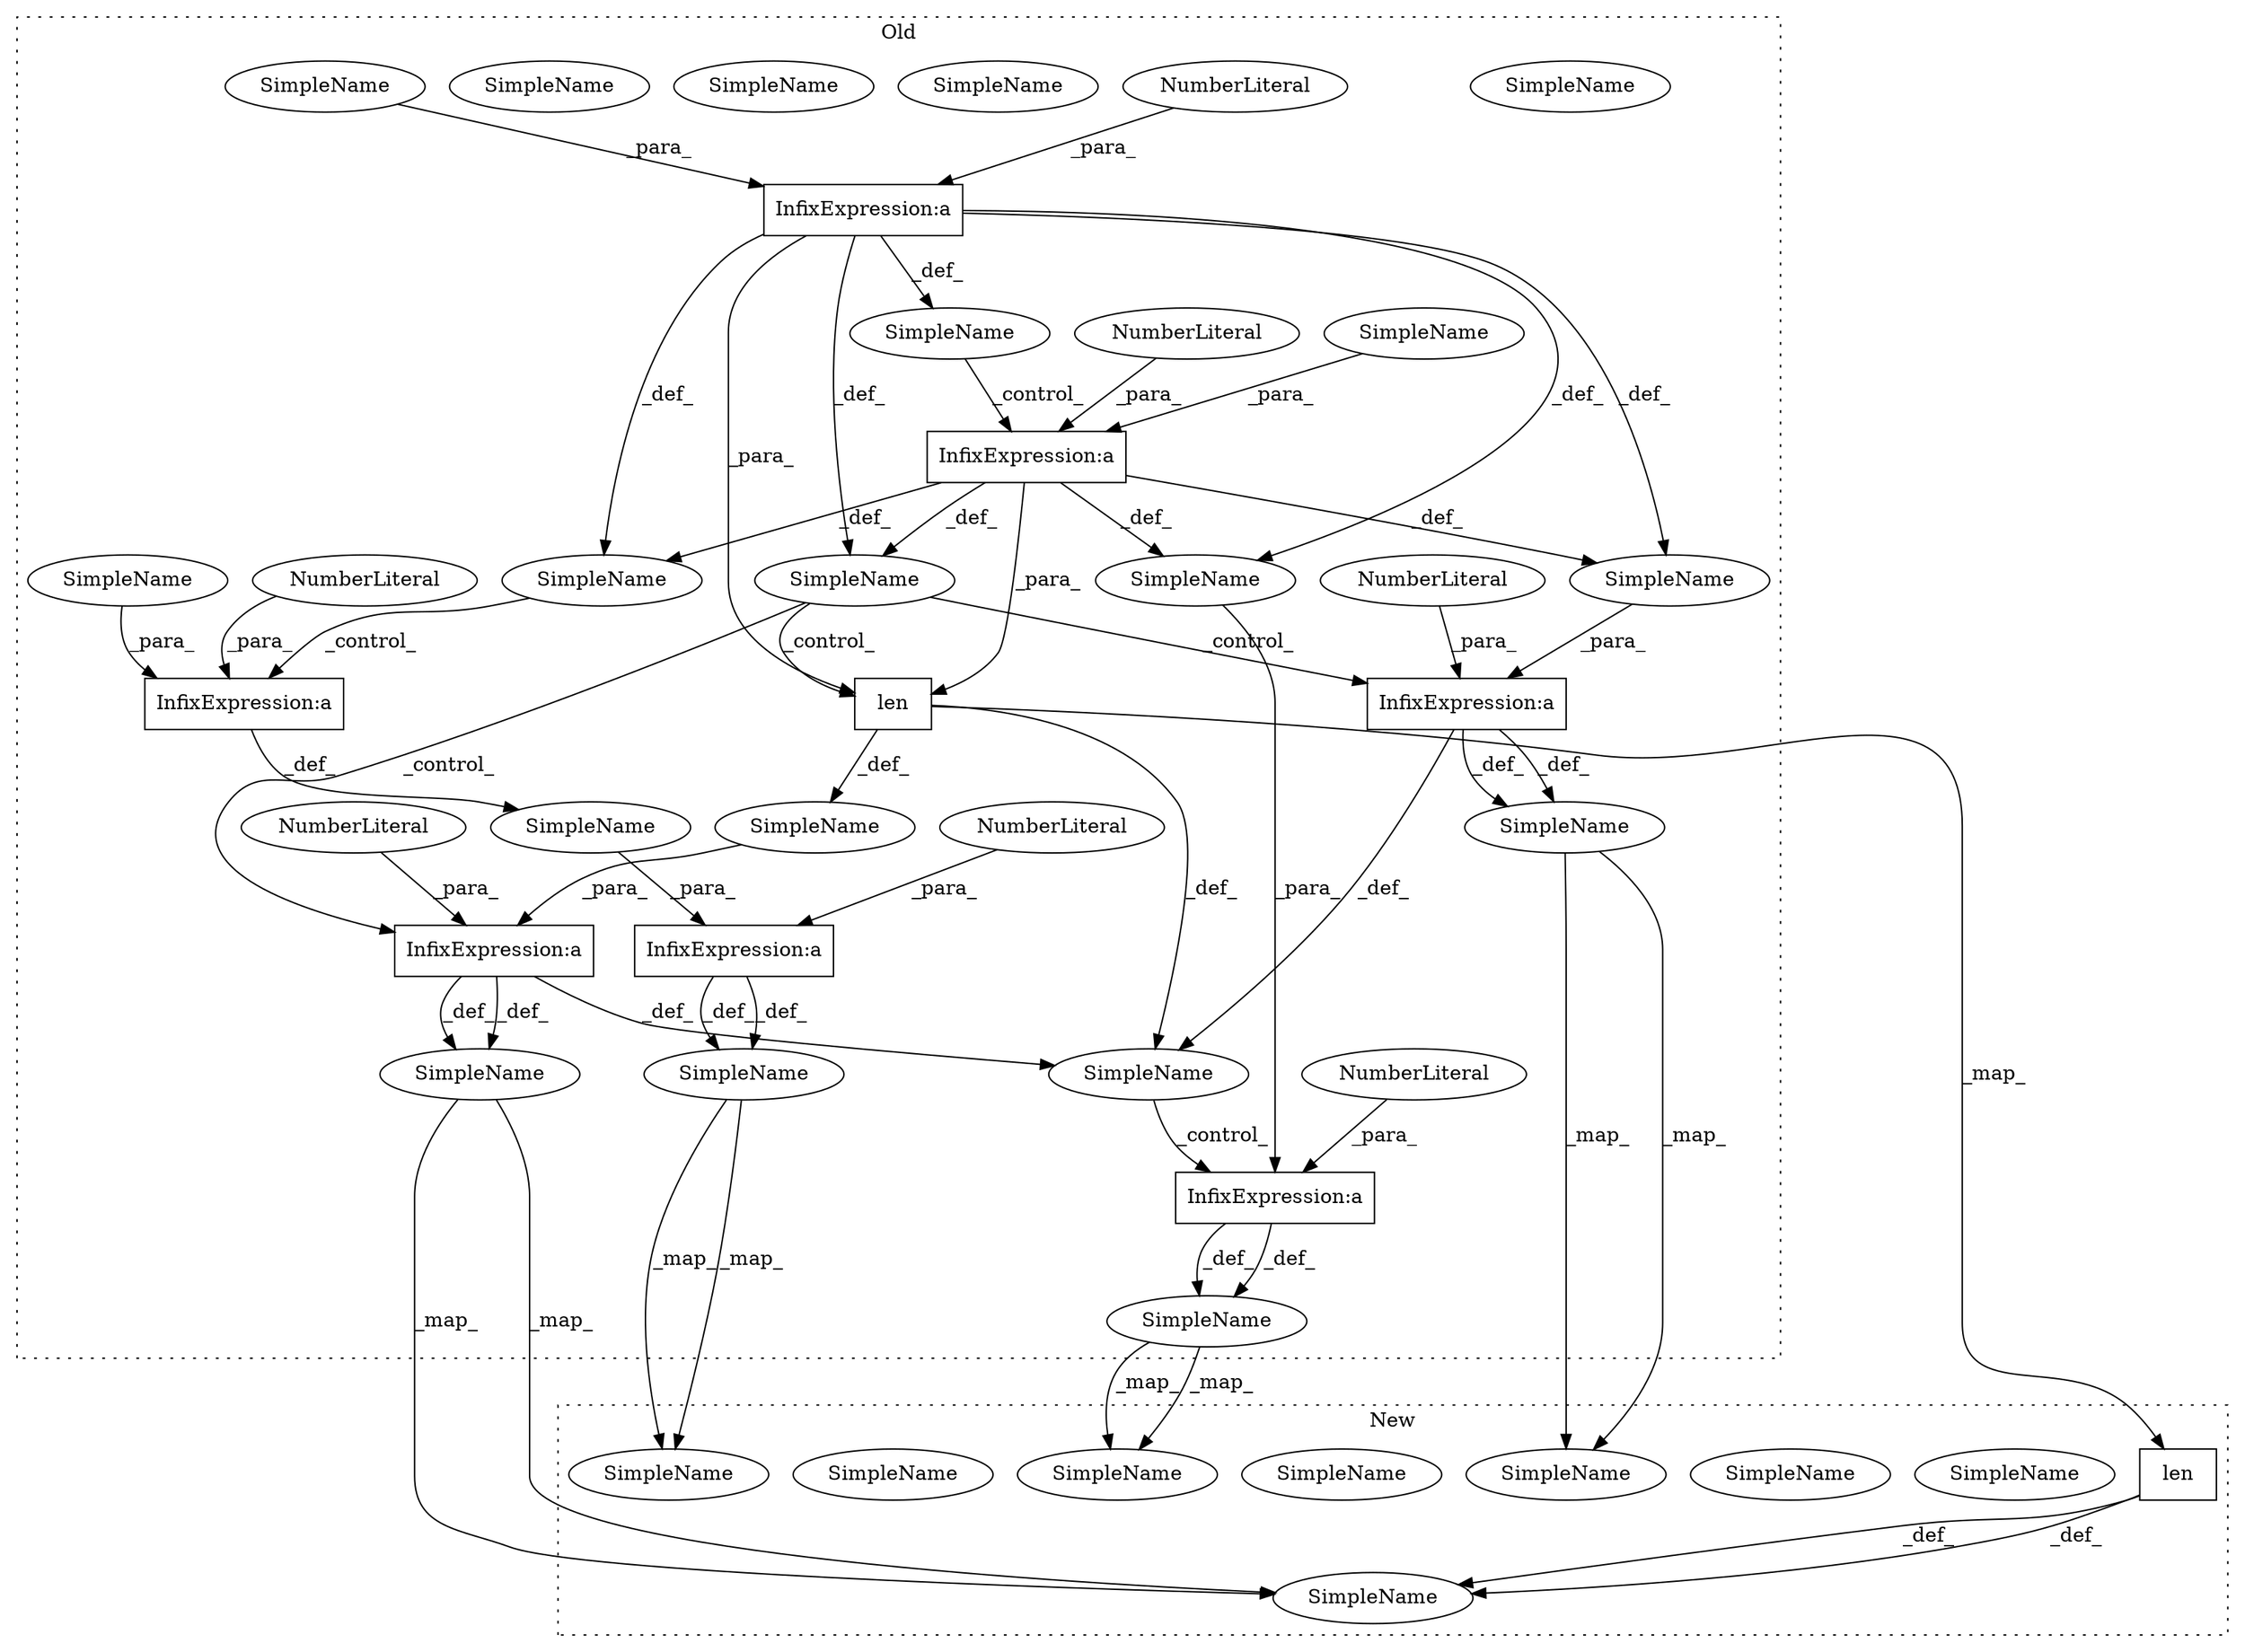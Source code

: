 digraph G {
subgraph cluster0 {
1 [label="len" a="32" s="7829,7844" l="4,1" shape="box"];
3 [label="SimpleName" a="42" s="7803" l="2" shape="ellipse"];
6 [label="SimpleName" a="42" s="7803" l="2" shape="ellipse"];
7 [label="SimpleName" a="42" s="" l="" shape="ellipse"];
8 [label="InfixExpression:a" a="27" s="7845" l="3" shape="box"];
9 [label="NumberLiteral" a="34" s="7848" l="1" shape="ellipse"];
10 [label="SimpleName" a="42" s="" l="" shape="ellipse"];
11 [label="InfixExpression:a" a="27" s="7355" l="3" shape="box"];
12 [label="NumberLiteral" a="34" s="7358" l="1" shape="ellipse"];
13 [label="InfixExpression:a" a="27" s="7448" l="3" shape="box"];
14 [label="NumberLiteral" a="34" s="7451" l="1" shape="ellipse"];
15 [label="SimpleName" a="42" s="7746" l="2" shape="ellipse"];
18 [label="SimpleName" a="42" s="7746" l="2" shape="ellipse"];
19 [label="SimpleName" a="42" s="7891" l="2" shape="ellipse"];
22 [label="SimpleName" a="42" s="7891" l="2" shape="ellipse"];
23 [label="SimpleName" a="42" s="" l="" shape="ellipse"];
24 [label="SimpleName" a="42" s="" l="" shape="ellipse"];
25 [label="InfixExpression:a" a="27" s="7609" l="3" shape="box"];
26 [label="NumberLiteral" a="34" s="7612" l="1" shape="ellipse"];
27 [label="SimpleName" a="42" s="7964" l="2" shape="ellipse"];
30 [label="SimpleName" a="42" s="7964" l="2" shape="ellipse"];
31 [label="SimpleName" a="42" s="" l="" shape="ellipse"];
32 [label="InfixExpression:a" a="27" s="8006" l="3" shape="box"];
33 [label="NumberLiteral" a="34" s="8009" l="1" shape="ellipse"];
34 [label="SimpleName" a="42" s="" l="" shape="ellipse"];
35 [label="InfixExpression:a" a="27" s="7933" l="3" shape="box"];
36 [label="NumberLiteral" a="34" s="7936" l="1" shape="ellipse"];
37 [label="SimpleName" a="42" s="" l="" shape="ellipse"];
38 [label="SimpleName" a="42" s="" l="" shape="ellipse"];
39 [label="InfixExpression:a" a="27" s="7788" l="3" shape="box"];
40 [label="NumberLiteral" a="34" s="7791" l="1" shape="ellipse"];
41 [label="SimpleName" a="42" s="7346" l="9" shape="ellipse"];
42 [label="SimpleName" a="42" s="7600" l="9" shape="ellipse"];
43 [label="SimpleName" a="42" s="7439" l="9" shape="ellipse"];
label = "Old";
style="dotted";
}
subgraph cluster1 {
2 [label="len" a="32" s="7809,7824" l="4,1" shape="box"];
4 [label="SimpleName" a="42" s="7783" l="2" shape="ellipse"];
5 [label="SimpleName" a="42" s="7783" l="2" shape="ellipse"];
16 [label="SimpleName" a="42" s="7730" l="2" shape="ellipse"];
17 [label="SimpleName" a="42" s="7730" l="2" shape="ellipse"];
20 [label="SimpleName" a="42" s="7867" l="2" shape="ellipse"];
21 [label="SimpleName" a="42" s="7867" l="2" shape="ellipse"];
28 [label="SimpleName" a="42" s="7936" l="2" shape="ellipse"];
29 [label="SimpleName" a="42" s="7936" l="2" shape="ellipse"];
label = "New";
style="dotted";
}
1 -> 2 [label="_map_"];
1 -> 7 [label="_def_"];
1 -> 34 [label="_def_"];
2 -> 5 [label="_def_"];
2 -> 5 [label="_def_"];
6 -> 5 [label="_map_"];
6 -> 5 [label="_map_"];
7 -> 8 [label="_para_"];
8 -> 6 [label="_def_"];
8 -> 34 [label="_def_"];
8 -> 6 [label="_def_"];
9 -> 8 [label="_para_"];
10 -> 39 [label="_control_"];
10 -> 8 [label="_control_"];
10 -> 1 [label="_control_"];
11 -> 10 [label="_def_"];
11 -> 1 [label="_para_"];
11 -> 23 [label="_def_"];
11 -> 24 [label="_def_"];
11 -> 38 [label="_def_"];
11 -> 37 [label="_def_"];
12 -> 11 [label="_para_"];
13 -> 24 [label="_def_"];
13 -> 1 [label="_para_"];
13 -> 38 [label="_def_"];
13 -> 10 [label="_def_"];
13 -> 37 [label="_def_"];
14 -> 13 [label="_para_"];
18 -> 17 [label="_map_"];
18 -> 17 [label="_map_"];
22 -> 21 [label="_map_"];
22 -> 21 [label="_map_"];
23 -> 13 [label="_control_"];
24 -> 25 [label="_control_"];
25 -> 31 [label="_def_"];
26 -> 25 [label="_para_"];
30 -> 29 [label="_map_"];
30 -> 29 [label="_map_"];
31 -> 32 [label="_para_"];
32 -> 30 [label="_def_"];
32 -> 30 [label="_def_"];
33 -> 32 [label="_para_"];
34 -> 35 [label="_control_"];
35 -> 22 [label="_def_"];
35 -> 22 [label="_def_"];
36 -> 35 [label="_para_"];
37 -> 35 [label="_para_"];
38 -> 39 [label="_para_"];
39 -> 34 [label="_def_"];
39 -> 18 [label="_def_"];
39 -> 18 [label="_def_"];
40 -> 39 [label="_para_"];
41 -> 11 [label="_para_"];
42 -> 25 [label="_para_"];
43 -> 13 [label="_para_"];
}